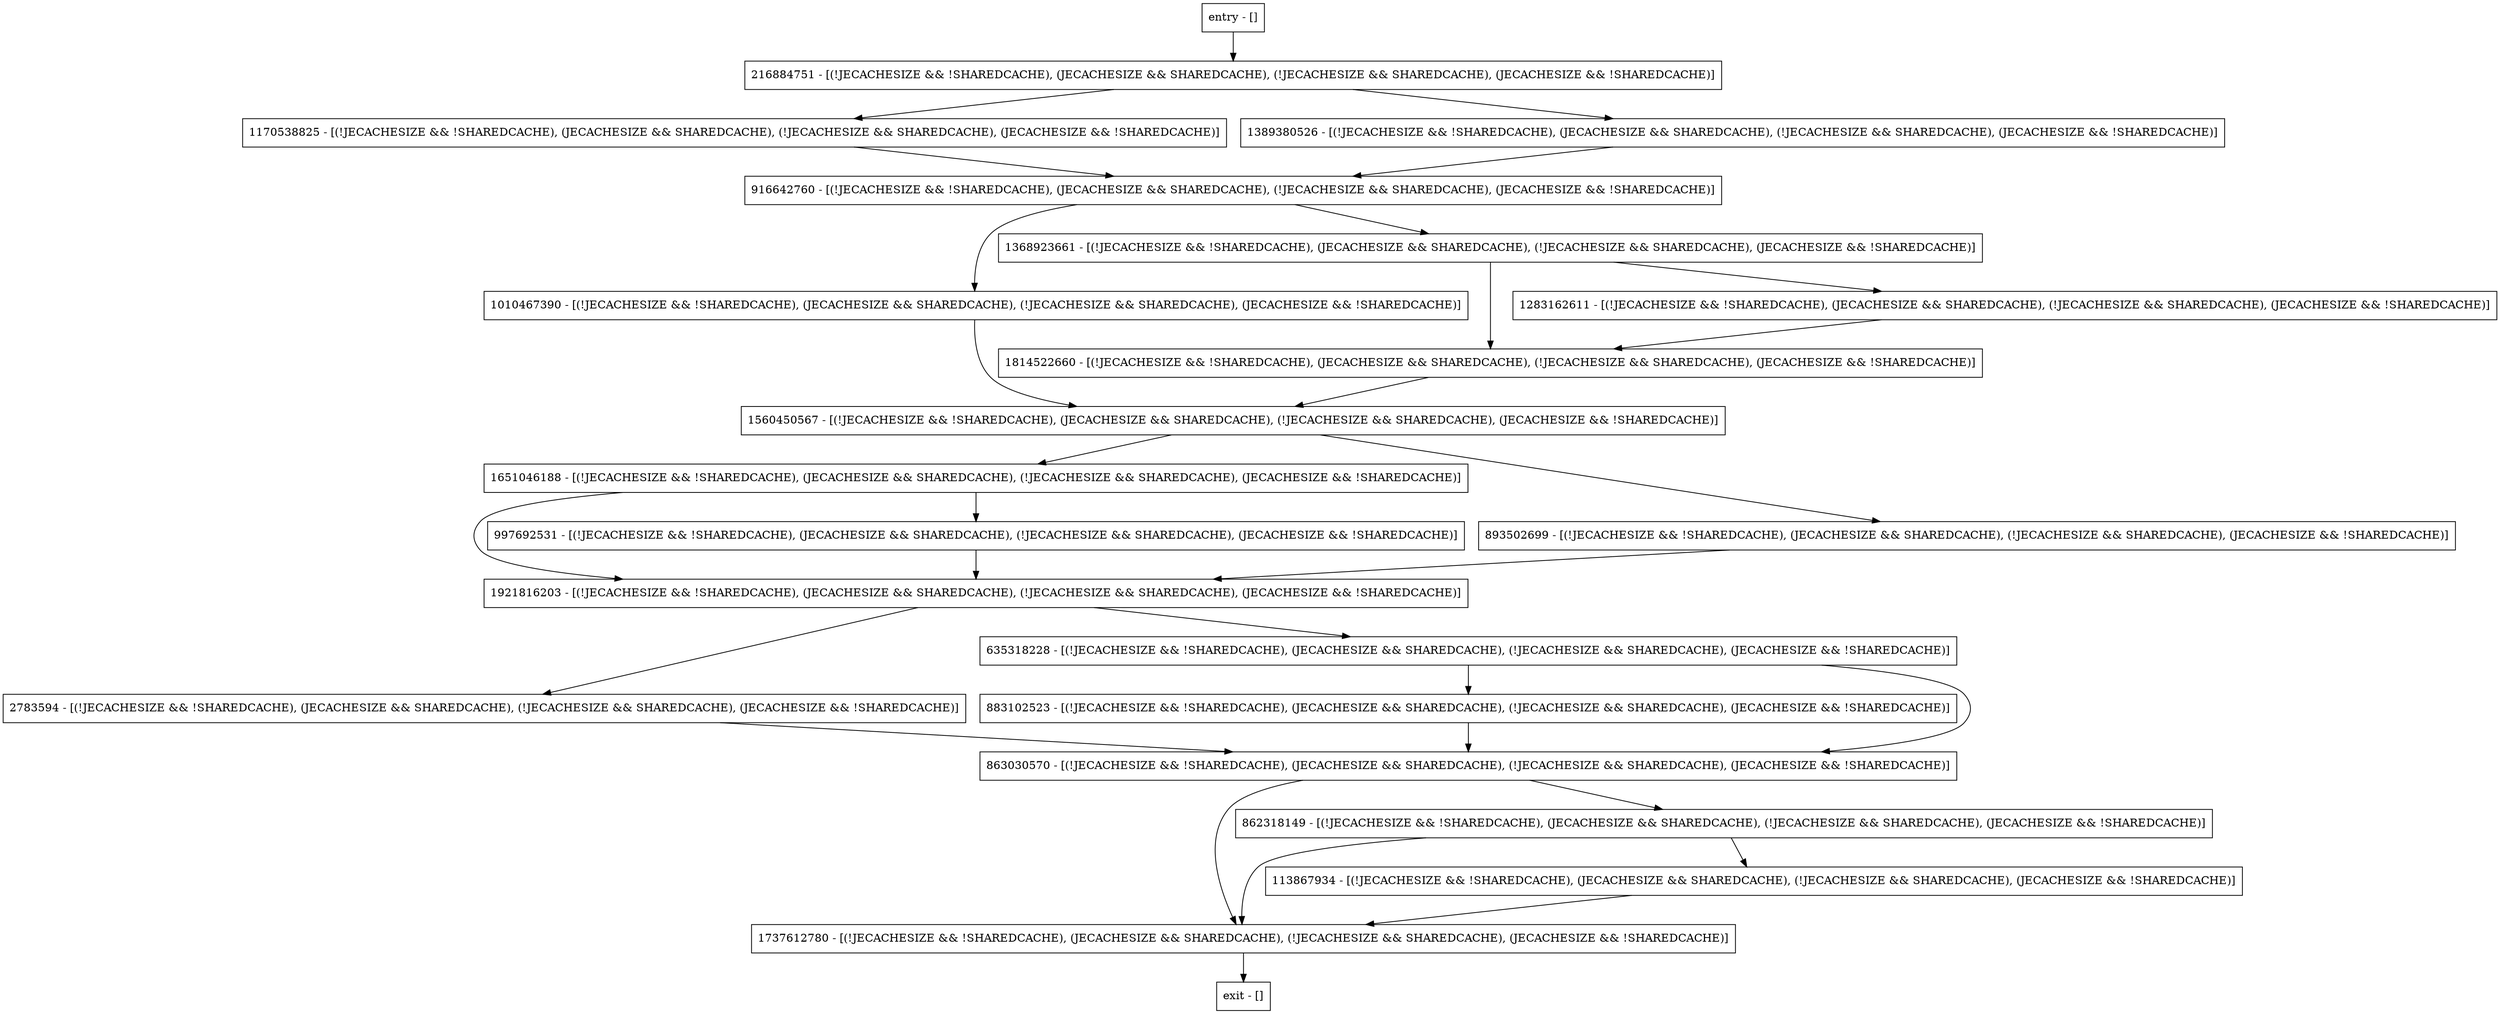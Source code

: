 digraph reset {
node [shape=record];
1560450567 [label="1560450567 - [(!JECACHESIZE && !SHAREDCACHE), (JECACHESIZE && SHAREDCACHE), (!JECACHESIZE && SHAREDCACHE), (JECACHESIZE && !SHAREDCACHE)]"];
1010467390 [label="1010467390 - [(!JECACHESIZE && !SHAREDCACHE), (JECACHESIZE && SHAREDCACHE), (!JECACHESIZE && SHAREDCACHE), (JECACHESIZE && !SHAREDCACHE)]"];
1737612780 [label="1737612780 - [(!JECACHESIZE && !SHAREDCACHE), (JECACHESIZE && SHAREDCACHE), (!JECACHESIZE && SHAREDCACHE), (JECACHESIZE && !SHAREDCACHE)]"];
113867934 [label="113867934 - [(!JECACHESIZE && !SHAREDCACHE), (JECACHESIZE && SHAREDCACHE), (!JECACHESIZE && SHAREDCACHE), (JECACHESIZE && !SHAREDCACHE)]"];
883102523 [label="883102523 - [(!JECACHESIZE && !SHAREDCACHE), (JECACHESIZE && SHAREDCACHE), (!JECACHESIZE && SHAREDCACHE), (JECACHESIZE && !SHAREDCACHE)]"];
1814522660 [label="1814522660 - [(!JECACHESIZE && !SHAREDCACHE), (JECACHESIZE && SHAREDCACHE), (!JECACHESIZE && SHAREDCACHE), (JECACHESIZE && !SHAREDCACHE)]"];
1651046188 [label="1651046188 - [(!JECACHESIZE && !SHAREDCACHE), (JECACHESIZE && SHAREDCACHE), (!JECACHESIZE && SHAREDCACHE), (JECACHESIZE && !SHAREDCACHE)]"];
1921816203 [label="1921816203 - [(!JECACHESIZE && !SHAREDCACHE), (JECACHESIZE && SHAREDCACHE), (!JECACHESIZE && SHAREDCACHE), (JECACHESIZE && !SHAREDCACHE)]"];
997692531 [label="997692531 - [(!JECACHESIZE && !SHAREDCACHE), (JECACHESIZE && SHAREDCACHE), (!JECACHESIZE && SHAREDCACHE), (JECACHESIZE && !SHAREDCACHE)]"];
2783594 [label="2783594 - [(!JECACHESIZE && !SHAREDCACHE), (JECACHESIZE && SHAREDCACHE), (!JECACHESIZE && SHAREDCACHE), (JECACHESIZE && !SHAREDCACHE)]"];
entry [label="entry - []"];
exit [label="exit - []"];
1368923661 [label="1368923661 - [(!JECACHESIZE && !SHAREDCACHE), (JECACHESIZE && SHAREDCACHE), (!JECACHESIZE && SHAREDCACHE), (JECACHESIZE && !SHAREDCACHE)]"];
216884751 [label="216884751 - [(!JECACHESIZE && !SHAREDCACHE), (JECACHESIZE && SHAREDCACHE), (!JECACHESIZE && SHAREDCACHE), (JECACHESIZE && !SHAREDCACHE)]"];
862318149 [label="862318149 - [(!JECACHESIZE && !SHAREDCACHE), (JECACHESIZE && SHAREDCACHE), (!JECACHESIZE && SHAREDCACHE), (JECACHESIZE && !SHAREDCACHE)]"];
893502699 [label="893502699 - [(!JECACHESIZE && !SHAREDCACHE), (JECACHESIZE && SHAREDCACHE), (!JECACHESIZE && SHAREDCACHE), (JECACHESIZE && !SHAREDCACHE)]"];
863030570 [label="863030570 - [(!JECACHESIZE && !SHAREDCACHE), (JECACHESIZE && SHAREDCACHE), (!JECACHESIZE && SHAREDCACHE), (JECACHESIZE && !SHAREDCACHE)]"];
1170538825 [label="1170538825 - [(!JECACHESIZE && !SHAREDCACHE), (JECACHESIZE && SHAREDCACHE), (!JECACHESIZE && SHAREDCACHE), (JECACHESIZE && !SHAREDCACHE)]"];
1389380526 [label="1389380526 - [(!JECACHESIZE && !SHAREDCACHE), (JECACHESIZE && SHAREDCACHE), (!JECACHESIZE && SHAREDCACHE), (JECACHESIZE && !SHAREDCACHE)]"];
916642760 [label="916642760 - [(!JECACHESIZE && !SHAREDCACHE), (JECACHESIZE && SHAREDCACHE), (!JECACHESIZE && SHAREDCACHE), (JECACHESIZE && !SHAREDCACHE)]"];
1283162611 [label="1283162611 - [(!JECACHESIZE && !SHAREDCACHE), (JECACHESIZE && SHAREDCACHE), (!JECACHESIZE && SHAREDCACHE), (JECACHESIZE && !SHAREDCACHE)]"];
635318228 [label="635318228 - [(!JECACHESIZE && !SHAREDCACHE), (JECACHESIZE && SHAREDCACHE), (!JECACHESIZE && SHAREDCACHE), (JECACHESIZE && !SHAREDCACHE)]"];
entry;
exit;
1560450567 -> 893502699;
1560450567 -> 1651046188;
1010467390 -> 1560450567;
1737612780 -> exit;
113867934 -> 1737612780;
883102523 -> 863030570;
1814522660 -> 1560450567;
1651046188 -> 997692531;
1651046188 -> 1921816203;
1921816203 -> 2783594;
1921816203 -> 635318228;
997692531 -> 1921816203;
2783594 -> 863030570;
entry -> 216884751;
1368923661 -> 1814522660;
1368923661 -> 1283162611;
216884751 -> 1170538825;
216884751 -> 1389380526;
862318149 -> 1737612780;
862318149 -> 113867934;
893502699 -> 1921816203;
863030570 -> 862318149;
863030570 -> 1737612780;
1170538825 -> 916642760;
1389380526 -> 916642760;
916642760 -> 1368923661;
916642760 -> 1010467390;
1283162611 -> 1814522660;
635318228 -> 863030570;
635318228 -> 883102523;
}
